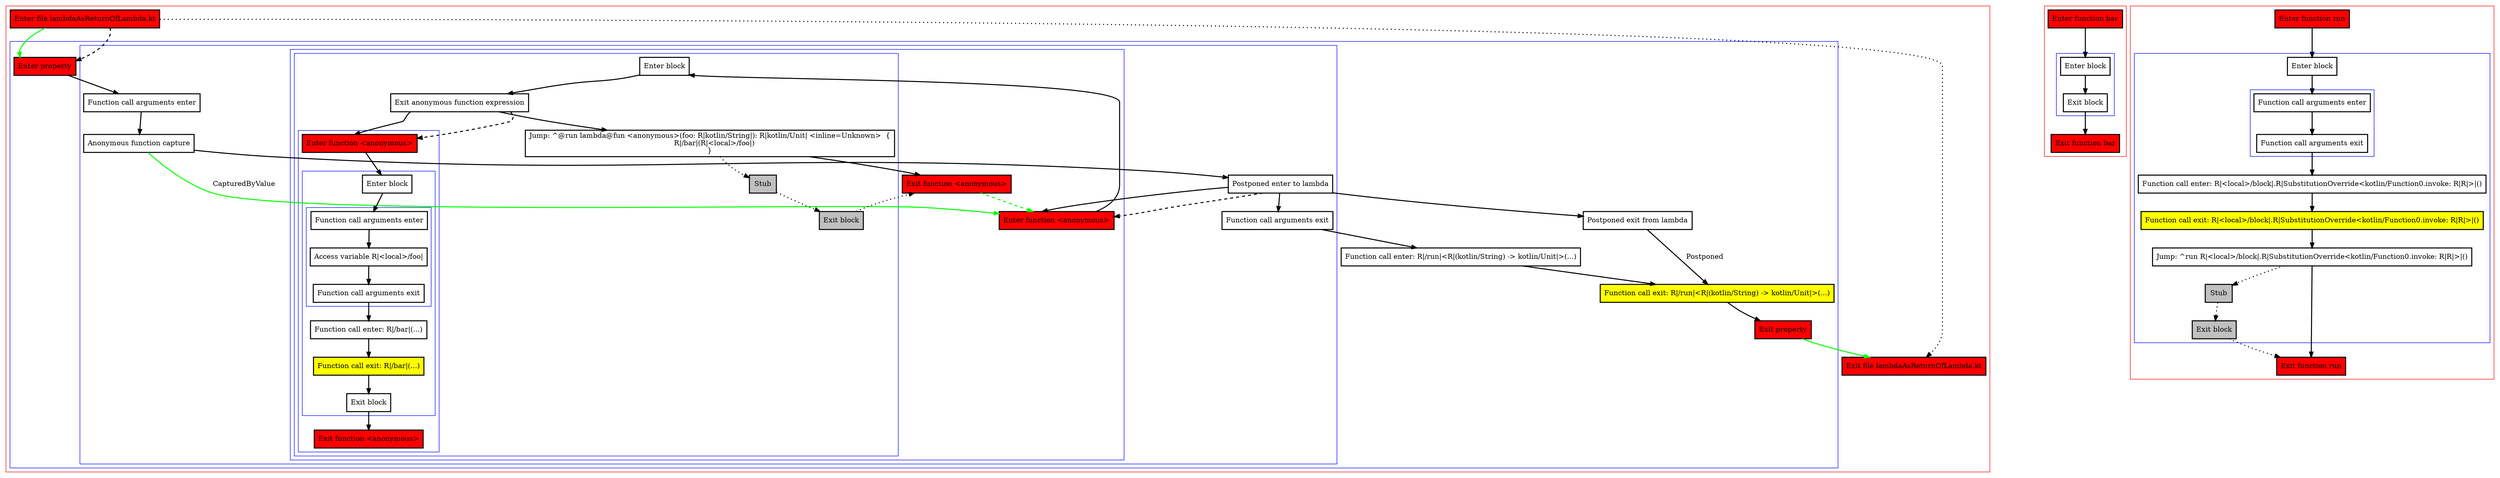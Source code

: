 digraph lambdaAsReturnOfLambda_kt {
    graph [nodesep=3]
    node [shape=box penwidth=2]
    edge [penwidth=2]

    subgraph cluster_0 {
        color=red
        0 [label="Enter file lambdaAsReturnOfLambda.kt" style="filled" fillcolor=red];
        subgraph cluster_1 {
            color=blue
            1 [label="Enter property" style="filled" fillcolor=red];
            subgraph cluster_2 {
                color=blue
                2 [label="Function call arguments enter"];
                3 [label="Anonymous function capture"];
                4 [label="Postponed enter to lambda"];
                subgraph cluster_3 {
                    color=blue
                    5 [label="Enter function <anonymous>" style="filled" fillcolor=red];
                    subgraph cluster_4 {
                        color=blue
                        6 [label="Enter block"];
                        7 [label="Exit anonymous function expression"];
                        subgraph cluster_5 {
                            color=blue
                            8 [label="Enter function <anonymous>" style="filled" fillcolor=red];
                            subgraph cluster_6 {
                                color=blue
                                9 [label="Enter block"];
                                subgraph cluster_7 {
                                    color=blue
                                    10 [label="Function call arguments enter"];
                                    11 [label="Access variable R|<local>/foo|"];
                                    12 [label="Function call arguments exit"];
                                }
                                13 [label="Function call enter: R|/bar|(...)"];
                                14 [label="Function call exit: R|/bar|(...)" style="filled" fillcolor=yellow];
                                15 [label="Exit block"];
                            }
                            16 [label="Exit function <anonymous>" style="filled" fillcolor=red];
                        }
                        17 [label="Jump: ^@run lambda@fun <anonymous>(foo: R|kotlin/String|): R|kotlin/Unit| <inline=Unknown>  {
    R|/bar|(R|<local>/foo|)
}
"];
                        18 [label="Stub" style="filled" fillcolor=gray];
                        19 [label="Exit block" style="filled" fillcolor=gray];
                    }
                    20 [label="Exit function <anonymous>" style="filled" fillcolor=red];
                }
                21 [label="Function call arguments exit"];
            }
            22 [label="Function call enter: R|/run|<R|(kotlin/String) -> kotlin/Unit|>(...)"];
            23 [label="Postponed exit from lambda"];
            24 [label="Function call exit: R|/run|<R|(kotlin/String) -> kotlin/Unit|>(...)" style="filled" fillcolor=yellow];
            25 [label="Exit property" style="filled" fillcolor=red];
        }
        26 [label="Exit file lambdaAsReturnOfLambda.kt" style="filled" fillcolor=red];
    }
    0 -> {1} [color=green];
    0 -> {26} [style=dotted];
    0 -> {1} [style=dashed];
    1 -> {2};
    2 -> {3};
    3 -> {4};
    3 -> {5} [color=green label="CapturedByValue"];
    4 -> {5 21 23};
    4 -> {5} [style=dashed];
    5 -> {6};
    6 -> {7};
    7 -> {8 17};
    7 -> {8} [style=dashed];
    8 -> {9};
    9 -> {10};
    10 -> {11};
    11 -> {12};
    12 -> {13};
    13 -> {14};
    14 -> {15};
    15 -> {16};
    17 -> {20};
    17 -> {18} [style=dotted];
    18 -> {19} [style=dotted];
    19 -> {20} [style=dotted];
    20 -> {5} [color=green style=dashed];
    21 -> {22};
    22 -> {24};
    23 -> {24} [label="Postponed"];
    24 -> {25};
    25 -> {26} [color=green];

    subgraph cluster_8 {
        color=red
        27 [label="Enter function bar" style="filled" fillcolor=red];
        subgraph cluster_9 {
            color=blue
            28 [label="Enter block"];
            29 [label="Exit block"];
        }
        30 [label="Exit function bar" style="filled" fillcolor=red];
    }
    27 -> {28};
    28 -> {29};
    29 -> {30};

    subgraph cluster_10 {
        color=red
        31 [label="Enter function run" style="filled" fillcolor=red];
        subgraph cluster_11 {
            color=blue
            32 [label="Enter block"];
            subgraph cluster_12 {
                color=blue
                33 [label="Function call arguments enter"];
                34 [label="Function call arguments exit"];
            }
            35 [label="Function call enter: R|<local>/block|.R|SubstitutionOverride<kotlin/Function0.invoke: R|R|>|()"];
            36 [label="Function call exit: R|<local>/block|.R|SubstitutionOverride<kotlin/Function0.invoke: R|R|>|()" style="filled" fillcolor=yellow];
            37 [label="Jump: ^run R|<local>/block|.R|SubstitutionOverride<kotlin/Function0.invoke: R|R|>|()"];
            38 [label="Stub" style="filled" fillcolor=gray];
            39 [label="Exit block" style="filled" fillcolor=gray];
        }
        40 [label="Exit function run" style="filled" fillcolor=red];
    }
    31 -> {32};
    32 -> {33};
    33 -> {34};
    34 -> {35};
    35 -> {36};
    36 -> {37};
    37 -> {40};
    37 -> {38} [style=dotted];
    38 -> {39} [style=dotted];
    39 -> {40} [style=dotted];

}
